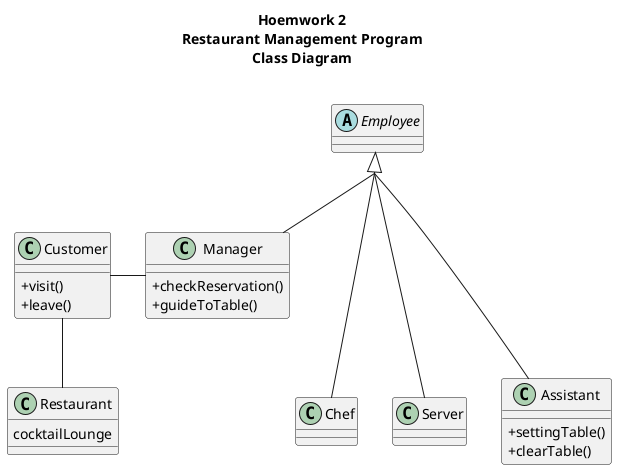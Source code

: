 @startuml
skinparam classAttributeIconSize 0
skinparam groupInheritance 2

'7 Sequence Diagram
'Homework 1-1
'Class Diagram

title 
Hoemwork 2
Restaurant Management Program
Class Diagram

end title

class Customer {
    +visit()
    +leave()
}
class Restaurant {
    cocktailLounge
}

abstract class Employee

Employee <|-- Manager
Employee <|--- Chef
Employee <|--- Server
Employee <|--- Assistant

Customer -- Restaurant
Customer - Manager

class Manager {
    +checkReservation()
    +guideToTable()
}

class Chef {

}

class Server {

}

class Assistant {
    +settingTable()
    +clearTable()
}

@enduml
